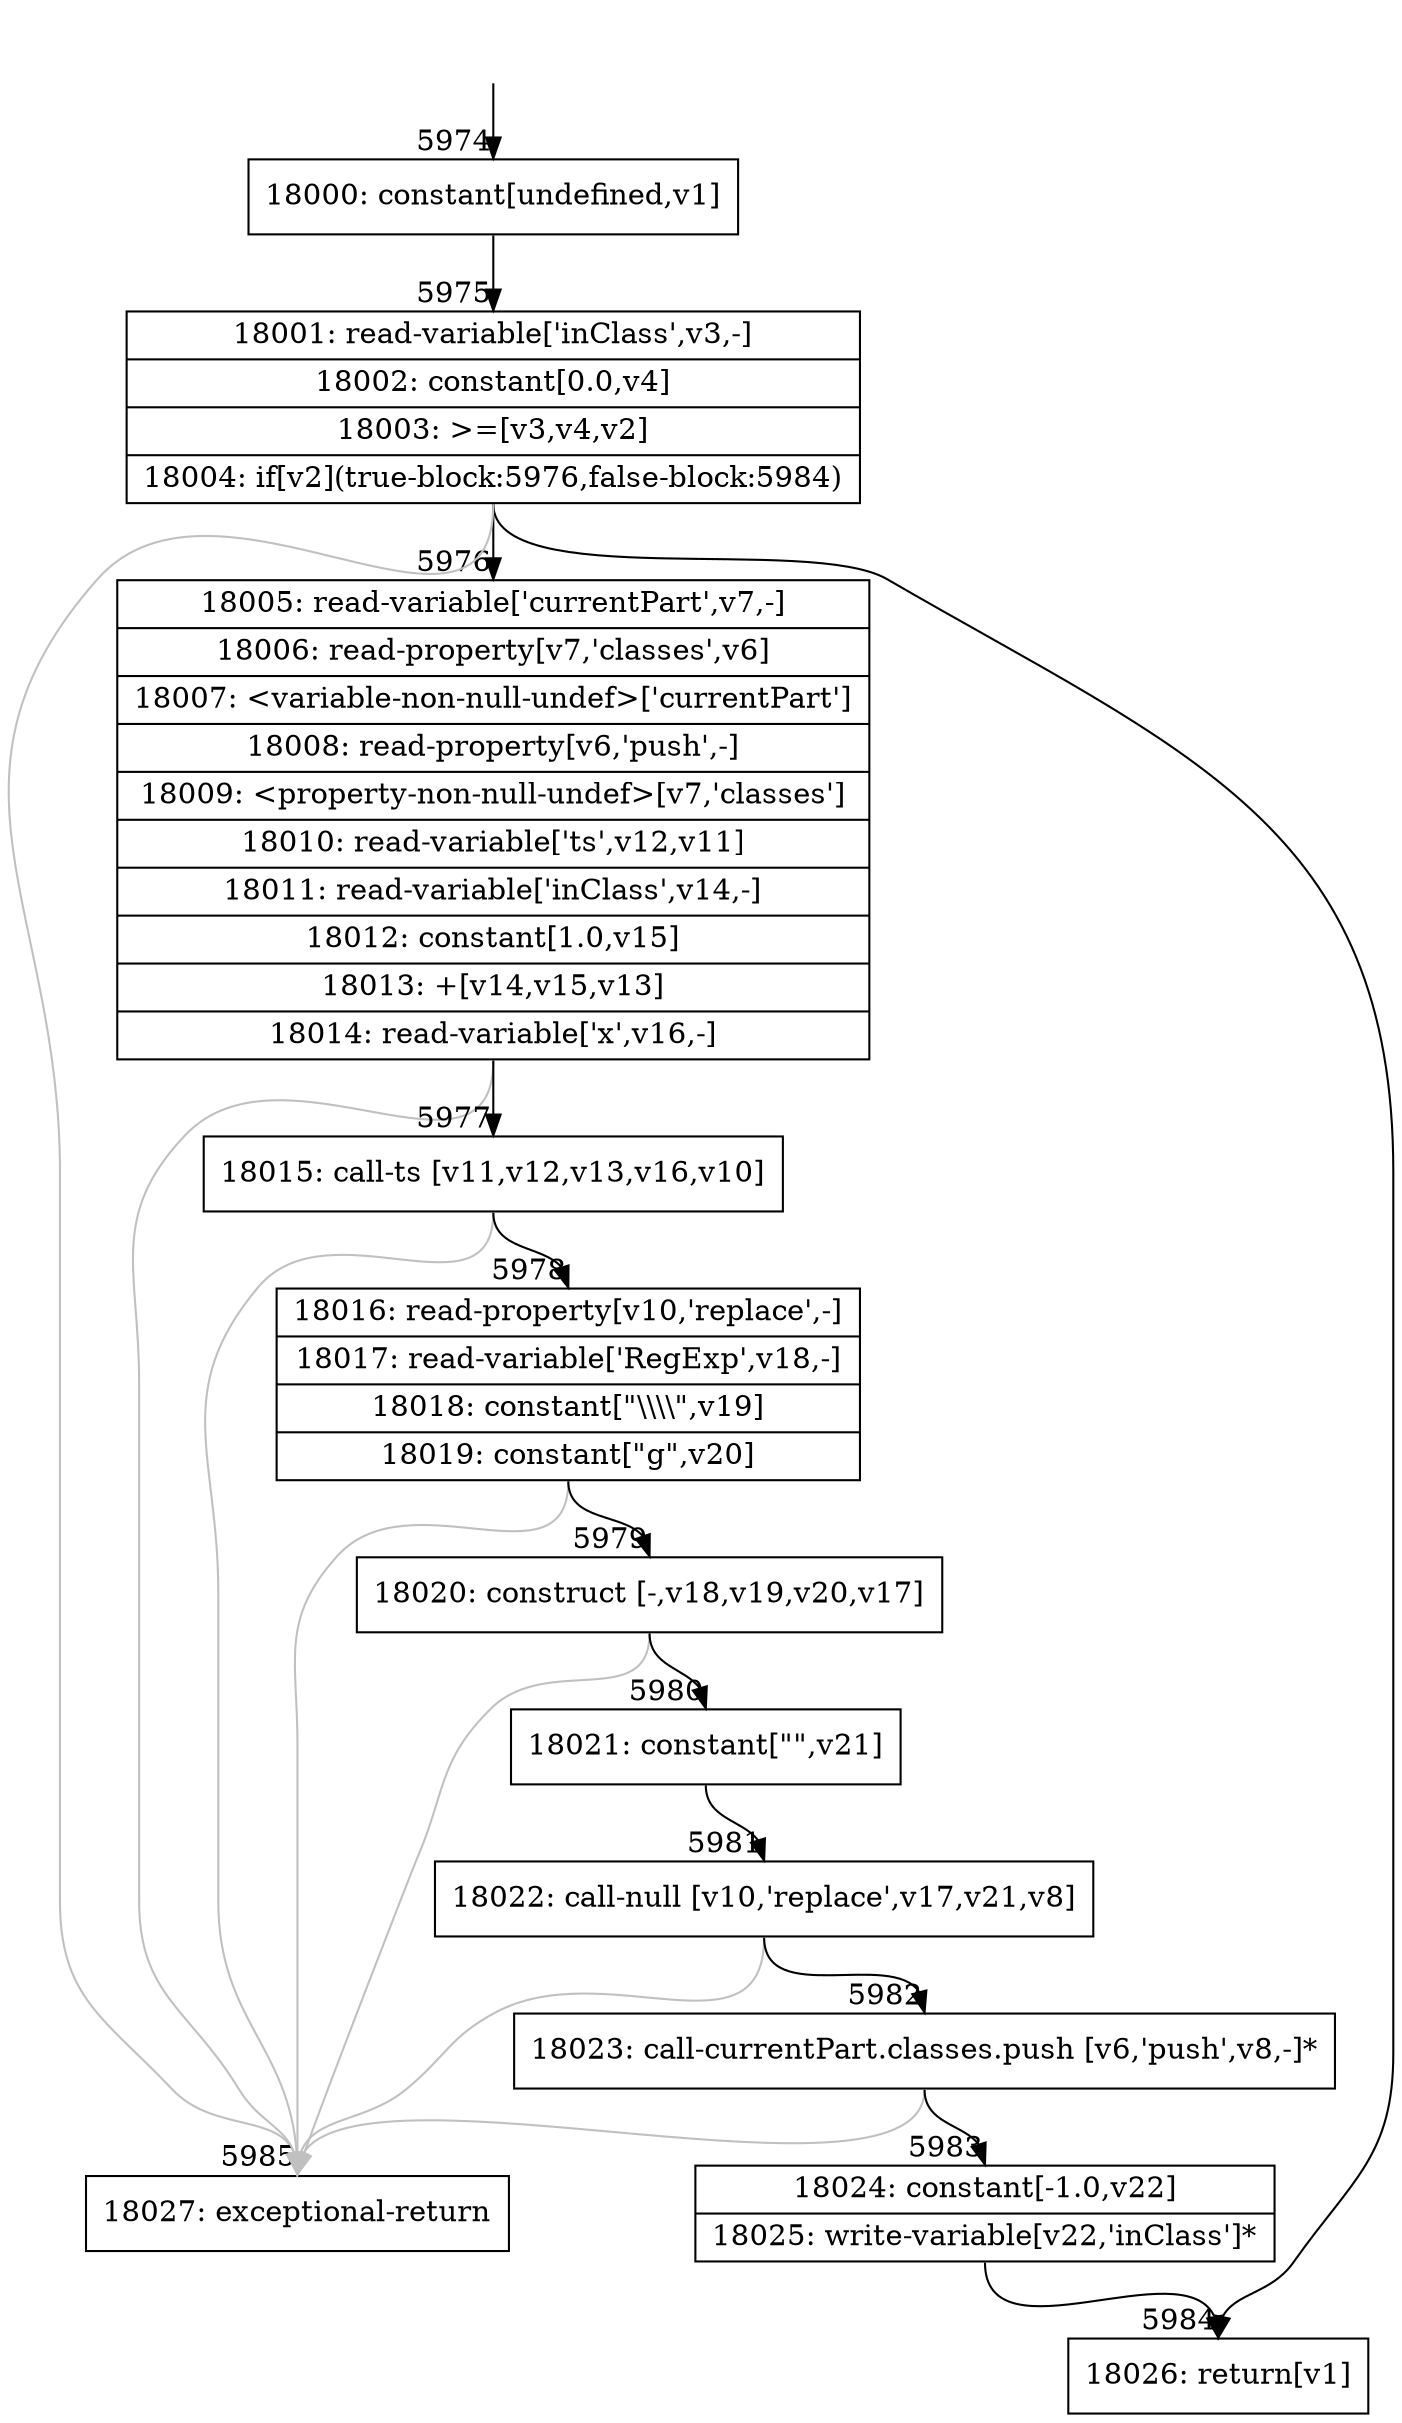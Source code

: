 digraph {
rankdir="TD"
BB_entry411[shape=none,label=""];
BB_entry411 -> BB5974 [tailport=s, headport=n, headlabel="    5974"]
BB5974 [shape=record label="{18000: constant[undefined,v1]}" ] 
BB5974 -> BB5975 [tailport=s, headport=n, headlabel="      5975"]
BB5975 [shape=record label="{18001: read-variable['inClass',v3,-]|18002: constant[0.0,v4]|18003: \>=[v3,v4,v2]|18004: if[v2](true-block:5976,false-block:5984)}" ] 
BB5975 -> BB5976 [tailport=s, headport=n, headlabel="      5976"]
BB5975 -> BB5984 [tailport=s, headport=n, headlabel="      5984"]
BB5975 -> BB5985 [tailport=s, headport=n, color=gray, headlabel="      5985"]
BB5976 [shape=record label="{18005: read-variable['currentPart',v7,-]|18006: read-property[v7,'classes',v6]|18007: \<variable-non-null-undef\>['currentPart']|18008: read-property[v6,'push',-]|18009: \<property-non-null-undef\>[v7,'classes']|18010: read-variable['ts',v12,v11]|18011: read-variable['inClass',v14,-]|18012: constant[1.0,v15]|18013: +[v14,v15,v13]|18014: read-variable['x',v16,-]}" ] 
BB5976 -> BB5977 [tailport=s, headport=n, headlabel="      5977"]
BB5976 -> BB5985 [tailport=s, headport=n, color=gray]
BB5977 [shape=record label="{18015: call-ts [v11,v12,v13,v16,v10]}" ] 
BB5977 -> BB5978 [tailport=s, headport=n, headlabel="      5978"]
BB5977 -> BB5985 [tailport=s, headport=n, color=gray]
BB5978 [shape=record label="{18016: read-property[v10,'replace',-]|18017: read-variable['RegExp',v18,-]|18018: constant[\"\\\\\\\\\",v19]|18019: constant[\"g\",v20]}" ] 
BB5978 -> BB5979 [tailport=s, headport=n, headlabel="      5979"]
BB5978 -> BB5985 [tailport=s, headport=n, color=gray]
BB5979 [shape=record label="{18020: construct [-,v18,v19,v20,v17]}" ] 
BB5979 -> BB5980 [tailport=s, headport=n, headlabel="      5980"]
BB5979 -> BB5985 [tailport=s, headport=n, color=gray]
BB5980 [shape=record label="{18021: constant[\"\",v21]}" ] 
BB5980 -> BB5981 [tailport=s, headport=n, headlabel="      5981"]
BB5981 [shape=record label="{18022: call-null [v10,'replace',v17,v21,v8]}" ] 
BB5981 -> BB5982 [tailport=s, headport=n, headlabel="      5982"]
BB5981 -> BB5985 [tailport=s, headport=n, color=gray]
BB5982 [shape=record label="{18023: call-currentPart.classes.push [v6,'push',v8,-]*}" ] 
BB5982 -> BB5983 [tailport=s, headport=n, headlabel="      5983"]
BB5982 -> BB5985 [tailport=s, headport=n, color=gray]
BB5983 [shape=record label="{18024: constant[-1.0,v22]|18025: write-variable[v22,'inClass']*}" ] 
BB5983 -> BB5984 [tailport=s, headport=n]
BB5984 [shape=record label="{18026: return[v1]}" ] 
BB5985 [shape=record label="{18027: exceptional-return}" ] 
//#$~ 8691
}
